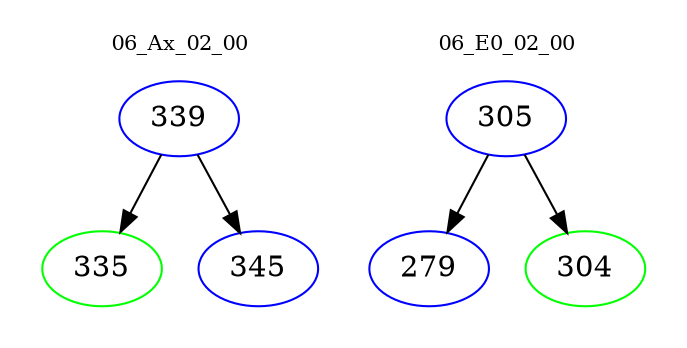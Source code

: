 digraph{
subgraph cluster_0 {
color = white
label = "06_Ax_02_00";
fontsize=10;
T0_339 [label="339", color="blue"]
T0_339 -> T0_335 [color="black"]
T0_335 [label="335", color="green"]
T0_339 -> T0_345 [color="black"]
T0_345 [label="345", color="blue"]
}
subgraph cluster_1 {
color = white
label = "06_E0_02_00";
fontsize=10;
T1_305 [label="305", color="blue"]
T1_305 -> T1_279 [color="black"]
T1_279 [label="279", color="blue"]
T1_305 -> T1_304 [color="black"]
T1_304 [label="304", color="green"]
}
}

